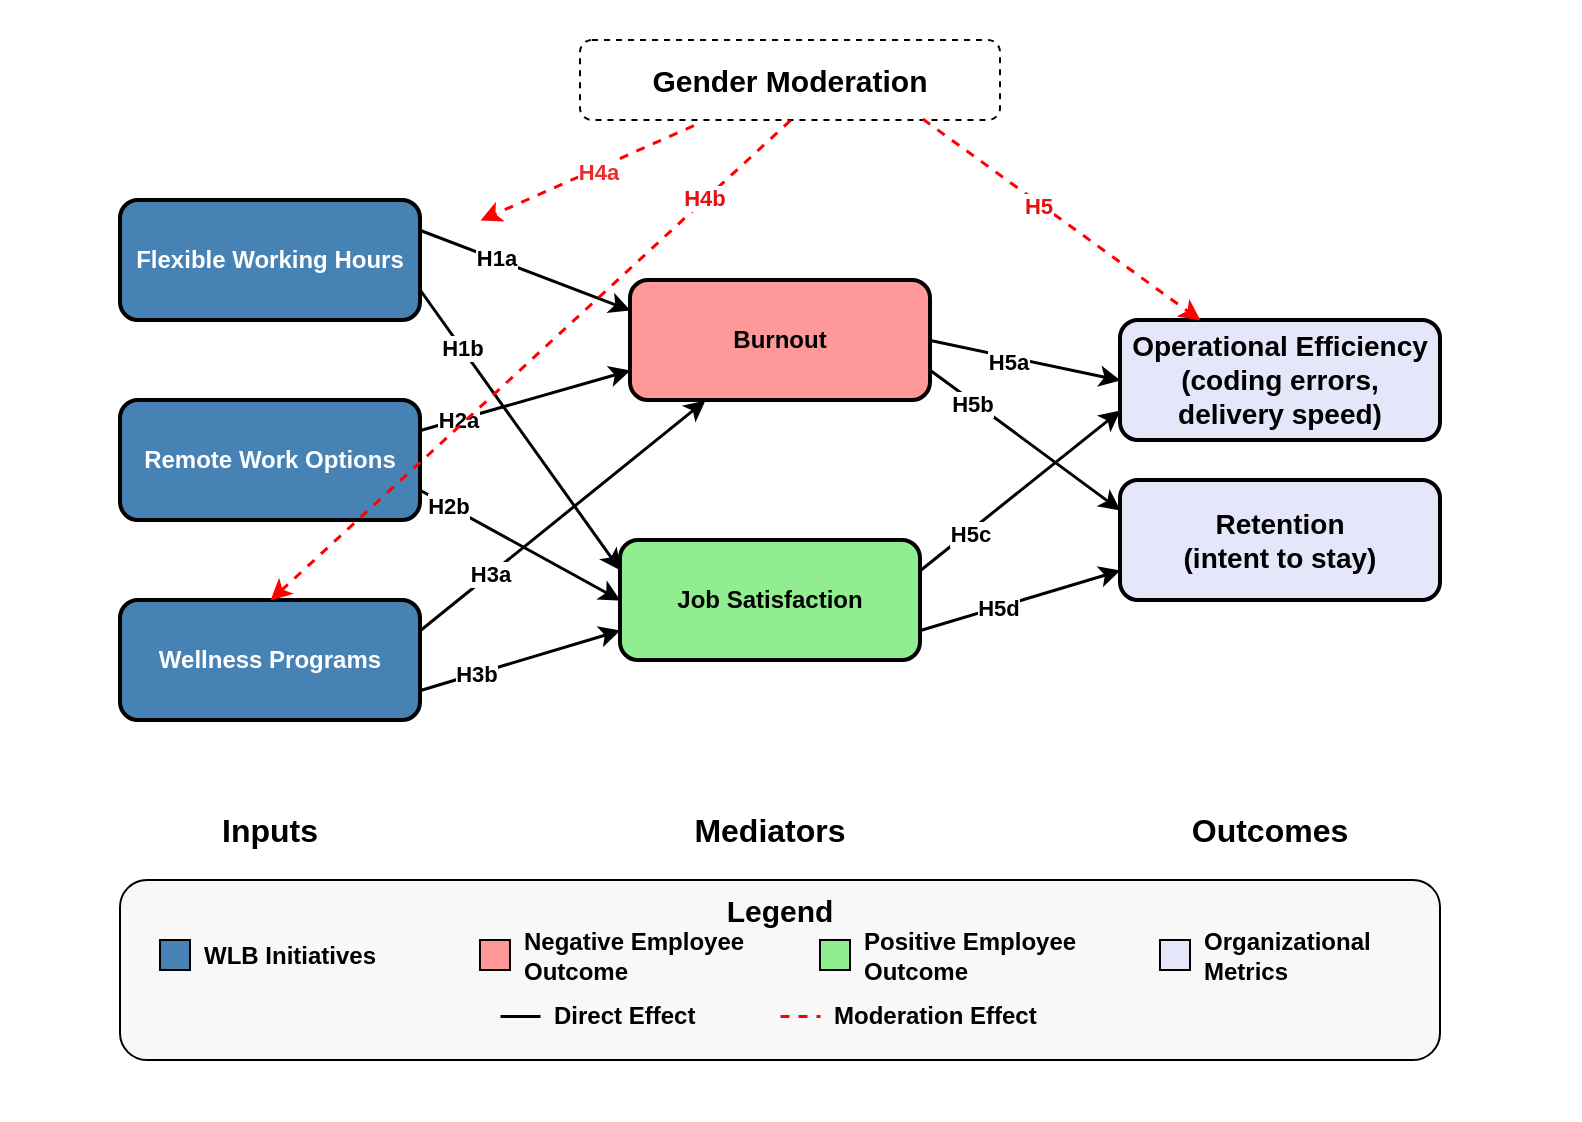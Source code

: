 <mxfile version="26.1.3">
  <diagram name="Work-Life Balance Initiatives Conceptual Model" id="J_pW7Pdx2sPQsrdDxJ0A">
    <mxGraphModel dx="1253" dy="664" grid="1" gridSize="10" guides="1" tooltips="1" connect="1" arrows="1" fold="1" page="1" pageScale="1" pageWidth="1169" pageHeight="827" math="0" shadow="0">
      <root>
        <mxCell id="0" />
        <mxCell id="1" parent="0" />
        <mxCell id="0uAmDwNBtl5gDcz5Dm2i-27" value="" style="rounded=0;whiteSpace=wrap;html=1;fillColor=default;strokeColor=none;" vertex="1" parent="1">
          <mxGeometry x="40" y="40" width="790" height="560" as="geometry" />
        </mxCell>
        <mxCell id="mKm7KI8KSEGcFYa6v3Hf-3" value="Flexible Working Hours" style="rounded=1;whiteSpace=wrap;html=1;fillColor=#4682B4;strokeColor=#000000;strokeWidth=2;fontColor=#FFFFFF;fontStyle=1" parent="1" vertex="1">
          <mxGeometry x="100" y="140" width="150" height="60" as="geometry" />
        </mxCell>
        <mxCell id="mKm7KI8KSEGcFYa6v3Hf-4" value="Remote Work Options" style="rounded=1;whiteSpace=wrap;html=1;fillColor=#4682B4;strokeColor=#000000;strokeWidth=2;fontColor=#FFFFFF;fontStyle=1" parent="1" vertex="1">
          <mxGeometry x="100" y="240" width="150" height="60" as="geometry" />
        </mxCell>
        <mxCell id="mKm7KI8KSEGcFYa6v3Hf-5" value="Wellness Programs" style="rounded=1;whiteSpace=wrap;html=1;fillColor=#4682B4;strokeColor=#000000;strokeWidth=2;fontColor=#FFFFFF;fontStyle=1" parent="1" vertex="1">
          <mxGeometry x="100" y="340" width="150" height="60" as="geometry" />
        </mxCell>
        <mxCell id="mKm7KI8KSEGcFYa6v3Hf-6" value="Burnout" style="rounded=1;whiteSpace=wrap;html=1;fillColor=#FF9999;strokeColor=#000000;strokeWidth=2;fontStyle=1" parent="1" vertex="1">
          <mxGeometry x="355" y="180" width="150" height="60" as="geometry" />
        </mxCell>
        <mxCell id="mKm7KI8KSEGcFYa6v3Hf-7" value="Job Satisfaction" style="rounded=1;whiteSpace=wrap;html=1;fillColor=#90EE90;strokeColor=#000000;strokeWidth=2;fontStyle=1" parent="1" vertex="1">
          <mxGeometry x="350" y="310" width="150" height="60" as="geometry" />
        </mxCell>
        <mxCell id="mKm7KI8KSEGcFYa6v3Hf-8" value="Operational Efficiency&#xa;(coding errors, delivery speed)" style="rounded=1;whiteSpace=wrap;html=1;fillColor=#E6E6FA;strokeColor=#000000;strokeWidth=2;fontSize=14;spacingTop=0;spacing=5;verticalAlign=middle;fontStyle=1" parent="1" vertex="1">
          <mxGeometry x="600" y="200" width="160" height="60" as="geometry" />
        </mxCell>
        <mxCell id="mKm7KI8KSEGcFYa6v3Hf-9" value="Retention&#xa;(intent to stay)" style="rounded=1;whiteSpace=wrap;html=1;fillColor=#E6E6FA;strokeColor=#000000;strokeWidth=2;fontSize=14;spacingTop=0;spacing=5;verticalAlign=middle;fontStyle=1" parent="1" vertex="1">
          <mxGeometry x="600" y="280" width="160" height="60" as="geometry" />
        </mxCell>
        <mxCell id="mKm7KI8KSEGcFYa6v3Hf-10" value="Gender Moderation" style="rounded=1;whiteSpace=wrap;html=1;fillColor=none;strokeColor=#000000;strokeWidth=1;dashed=1;fontStyle=1;fontSize=15;align=center;" parent="1" vertex="1">
          <mxGeometry x="330" y="60" width="210" height="40" as="geometry" />
        </mxCell>
        <mxCell id="mKm7KI8KSEGcFYa6v3Hf-11" value="Inputs" style="text;html=1;strokeColor=none;fillColor=none;align=center;verticalAlign=middle;whiteSpace=wrap;rounded=0;fontSize=16;fontStyle=1" parent="1" vertex="1">
          <mxGeometry x="125" y="440" width="100" height="30" as="geometry" />
        </mxCell>
        <mxCell id="mKm7KI8KSEGcFYa6v3Hf-12" value="Mediators" style="text;html=1;strokeColor=none;fillColor=none;align=center;verticalAlign=middle;whiteSpace=wrap;rounded=0;fontSize=16;fontStyle=1" parent="1" vertex="1">
          <mxGeometry x="375" y="440" width="100" height="30" as="geometry" />
        </mxCell>
        <mxCell id="mKm7KI8KSEGcFYa6v3Hf-13" value="Outcomes" style="text;html=1;strokeColor=none;fillColor=none;align=center;verticalAlign=middle;whiteSpace=wrap;rounded=0;fontSize=16;fontStyle=1" parent="1" vertex="1">
          <mxGeometry x="625" y="440" width="100" height="30" as="geometry" />
        </mxCell>
        <mxCell id="mKm7KI8KSEGcFYa6v3Hf-14" value="Legend" style="rounded=1;whiteSpace=wrap;html=1;fillColor=#F8F8F8;strokeColor=#000000;strokeWidth=1;fontStyle=1;verticalAlign=top;fontSize=15;" parent="1" vertex="1">
          <mxGeometry x="100" y="480" width="660" height="90" as="geometry" />
        </mxCell>
        <mxCell id="mKm7KI8KSEGcFYa6v3Hf-28" style="rounded=0;orthogonalLoop=1;jettySize=auto;html=1;exitX=1;exitY=0.25;exitDx=0;exitDy=0;entryX=0;entryY=0.25;entryDx=0;entryDy=0;strokeWidth=1.5;fontStyle=1" parent="1" source="mKm7KI8KSEGcFYa6v3Hf-3" target="mKm7KI8KSEGcFYa6v3Hf-6" edge="1">
          <mxGeometry relative="1" as="geometry" />
        </mxCell>
        <mxCell id="0uAmDwNBtl5gDcz5Dm2i-3" value="H1a" style="edgeLabel;html=1;align=center;verticalAlign=middle;resizable=0;points=[];fontStyle=1" vertex="1" connectable="0" parent="mKm7KI8KSEGcFYa6v3Hf-28">
          <mxGeometry x="-0.29" relative="1" as="geometry">
            <mxPoint as="offset" />
          </mxGeometry>
        </mxCell>
        <mxCell id="mKm7KI8KSEGcFYa6v3Hf-30" style="rounded=0;orthogonalLoop=1;jettySize=auto;html=1;exitX=1;exitY=0.75;exitDx=0;exitDy=0;entryX=0;entryY=0.25;entryDx=0;entryDy=0;strokeWidth=1.5;fontStyle=1" parent="1" source="mKm7KI8KSEGcFYa6v3Hf-3" target="mKm7KI8KSEGcFYa6v3Hf-7" edge="1">
          <mxGeometry relative="1" as="geometry" />
        </mxCell>
        <mxCell id="0uAmDwNBtl5gDcz5Dm2i-11" value="H1b" style="edgeLabel;html=1;align=center;verticalAlign=middle;resizable=0;points=[];fontStyle=1" vertex="1" connectable="0" parent="mKm7KI8KSEGcFYa6v3Hf-30">
          <mxGeometry x="-0.593" relative="1" as="geometry">
            <mxPoint as="offset" />
          </mxGeometry>
        </mxCell>
        <mxCell id="mKm7KI8KSEGcFYa6v3Hf-32" style="rounded=0;orthogonalLoop=1;jettySize=auto;html=1;exitX=1;exitY=0.25;exitDx=0;exitDy=0;entryX=0;entryY=0.75;entryDx=0;entryDy=0;strokeWidth=1.5;fontStyle=1" parent="1" source="mKm7KI8KSEGcFYa6v3Hf-4" target="mKm7KI8KSEGcFYa6v3Hf-6" edge="1">
          <mxGeometry relative="1" as="geometry" />
        </mxCell>
        <mxCell id="0uAmDwNBtl5gDcz5Dm2i-4" value="H2a" style="edgeLabel;html=1;align=center;verticalAlign=middle;resizable=0;points=[];fontStyle=1" vertex="1" connectable="0" parent="mKm7KI8KSEGcFYa6v3Hf-32">
          <mxGeometry x="-0.635" relative="1" as="geometry">
            <mxPoint as="offset" />
          </mxGeometry>
        </mxCell>
        <mxCell id="mKm7KI8KSEGcFYa6v3Hf-34" style="rounded=0;orthogonalLoop=1;jettySize=auto;html=1;exitX=1;exitY=0.75;exitDx=0;exitDy=0;entryX=0;entryY=0.5;entryDx=0;entryDy=0;strokeWidth=1.5;fontStyle=1" parent="1" source="mKm7KI8KSEGcFYa6v3Hf-4" target="mKm7KI8KSEGcFYa6v3Hf-7" edge="1">
          <mxGeometry relative="1" as="geometry" />
        </mxCell>
        <mxCell id="0uAmDwNBtl5gDcz5Dm2i-10" value="H2b" style="edgeLabel;html=1;align=center;verticalAlign=middle;resizable=0;points=[];fontStyle=1" vertex="1" connectable="0" parent="mKm7KI8KSEGcFYa6v3Hf-34">
          <mxGeometry x="-0.721" relative="1" as="geometry">
            <mxPoint as="offset" />
          </mxGeometry>
        </mxCell>
        <mxCell id="mKm7KI8KSEGcFYa6v3Hf-36" style="rounded=0;orthogonalLoop=1;jettySize=auto;html=1;exitX=1;exitY=0.25;exitDx=0;exitDy=0;entryX=0.25;entryY=1;entryDx=0;entryDy=0;strokeWidth=1.5;fontStyle=1" parent="1" source="mKm7KI8KSEGcFYa6v3Hf-5" target="mKm7KI8KSEGcFYa6v3Hf-6" edge="1">
          <mxGeometry relative="1" as="geometry" />
        </mxCell>
        <mxCell id="0uAmDwNBtl5gDcz5Dm2i-7" value="H3a" style="edgeLabel;html=1;align=center;verticalAlign=middle;resizable=0;points=[];fontStyle=1" vertex="1" connectable="0" parent="mKm7KI8KSEGcFYa6v3Hf-36">
          <mxGeometry x="-0.507" relative="1" as="geometry">
            <mxPoint as="offset" />
          </mxGeometry>
        </mxCell>
        <mxCell id="mKm7KI8KSEGcFYa6v3Hf-38" style="rounded=0;orthogonalLoop=1;jettySize=auto;html=1;exitX=1;exitY=0.75;exitDx=0;exitDy=0;entryX=0;entryY=0.75;entryDx=0;entryDy=0;strokeWidth=1.5;fontStyle=1" parent="1" source="mKm7KI8KSEGcFYa6v3Hf-5" target="mKm7KI8KSEGcFYa6v3Hf-7" edge="1">
          <mxGeometry relative="1" as="geometry" />
        </mxCell>
        <mxCell id="0uAmDwNBtl5gDcz5Dm2i-6" value="H3b" style="edgeLabel;html=1;align=center;verticalAlign=middle;resizable=0;points=[];fontStyle=1" vertex="1" connectable="0" parent="mKm7KI8KSEGcFYa6v3Hf-38">
          <mxGeometry x="-0.45" relative="1" as="geometry">
            <mxPoint as="offset" />
          </mxGeometry>
        </mxCell>
        <mxCell id="mKm7KI8KSEGcFYa6v3Hf-40" style="rounded=0;orthogonalLoop=1;jettySize=auto;html=1;exitX=1;exitY=0.5;exitDx=0;exitDy=0;entryX=0;entryY=0.5;entryDx=0;entryDy=0;strokeWidth=1.5;fontStyle=1" parent="1" source="mKm7KI8KSEGcFYa6v3Hf-6" target="mKm7KI8KSEGcFYa6v3Hf-8" edge="1">
          <mxGeometry relative="1" as="geometry" />
        </mxCell>
        <mxCell id="0uAmDwNBtl5gDcz5Dm2i-15" value="H5a" style="edgeLabel;html=1;align=center;verticalAlign=middle;resizable=0;points=[];fontStyle=1" vertex="1" connectable="0" parent="mKm7KI8KSEGcFYa6v3Hf-40">
          <mxGeometry x="-0.167" y="-2" relative="1" as="geometry">
            <mxPoint as="offset" />
          </mxGeometry>
        </mxCell>
        <mxCell id="mKm7KI8KSEGcFYa6v3Hf-42" style="rounded=0;orthogonalLoop=1;jettySize=auto;html=1;exitX=1;exitY=0.75;exitDx=0;exitDy=0;entryX=0;entryY=0.25;entryDx=0;entryDy=0;strokeWidth=1.5;fontStyle=1" parent="1" source="mKm7KI8KSEGcFYa6v3Hf-6" target="mKm7KI8KSEGcFYa6v3Hf-9" edge="1">
          <mxGeometry relative="1" as="geometry" />
        </mxCell>
        <mxCell id="0uAmDwNBtl5gDcz5Dm2i-16" value="H5b" style="edgeLabel;html=1;align=center;verticalAlign=middle;resizable=0;points=[];fontStyle=1" vertex="1" connectable="0" parent="mKm7KI8KSEGcFYa6v3Hf-42">
          <mxGeometry x="-0.541" y="-1" relative="1" as="geometry">
            <mxPoint as="offset" />
          </mxGeometry>
        </mxCell>
        <mxCell id="mKm7KI8KSEGcFYa6v3Hf-44" style="rounded=0;orthogonalLoop=1;jettySize=auto;html=1;exitX=1;exitY=0.25;exitDx=0;exitDy=0;entryX=0;entryY=0.75;entryDx=0;entryDy=0;strokeWidth=1.5;fontStyle=1" parent="1" source="mKm7KI8KSEGcFYa6v3Hf-7" target="mKm7KI8KSEGcFYa6v3Hf-8" edge="1">
          <mxGeometry relative="1" as="geometry" />
        </mxCell>
        <mxCell id="0uAmDwNBtl5gDcz5Dm2i-17" value="H5c" style="edgeLabel;html=1;align=center;verticalAlign=middle;resizable=0;points=[];fontStyle=1" vertex="1" connectable="0" parent="mKm7KI8KSEGcFYa6v3Hf-44">
          <mxGeometry x="-0.527" y="-1" relative="1" as="geometry">
            <mxPoint as="offset" />
          </mxGeometry>
        </mxCell>
        <mxCell id="mKm7KI8KSEGcFYa6v3Hf-46" style="rounded=0;orthogonalLoop=1;jettySize=auto;html=1;exitX=1;exitY=0.75;exitDx=0;exitDy=0;entryX=0;entryY=0.75;entryDx=0;entryDy=0;strokeWidth=1.5;fontStyle=1" parent="1" source="mKm7KI8KSEGcFYa6v3Hf-7" target="mKm7KI8KSEGcFYa6v3Hf-9" edge="1">
          <mxGeometry relative="1" as="geometry" />
        </mxCell>
        <mxCell id="0uAmDwNBtl5gDcz5Dm2i-18" value="H5d" style="edgeLabel;html=1;align=center;verticalAlign=middle;resizable=0;points=[];fontStyle=1" vertex="1" connectable="0" parent="mKm7KI8KSEGcFYa6v3Hf-46">
          <mxGeometry x="-0.236" relative="1" as="geometry">
            <mxPoint as="offset" />
          </mxGeometry>
        </mxCell>
        <mxCell id="mKm7KI8KSEGcFYa6v3Hf-48" style="rounded=0;orthogonalLoop=1;jettySize=auto;html=1;exitX=0.27;exitY=1.064;exitDx=0;exitDy=0;strokeWidth=1.5;strokeColor=#FF0000;dashed=1;exitPerimeter=0;fontColor=light-dark(#ee2b2b, #ededed);fontStyle=1" parent="1" source="mKm7KI8KSEGcFYa6v3Hf-10" edge="1">
          <mxGeometry relative="1" as="geometry">
            <mxPoint x="280" y="150" as="targetPoint" />
          </mxGeometry>
        </mxCell>
        <mxCell id="0uAmDwNBtl5gDcz5Dm2i-12" value="H4a" style="edgeLabel;html=1;align=center;verticalAlign=middle;resizable=0;points=[];fontColor=light-dark(#ee2b2b, #ededed);fontStyle=1" vertex="1" connectable="0" parent="mKm7KI8KSEGcFYa6v3Hf-48">
          <mxGeometry x="-0.087" y="2" relative="1" as="geometry">
            <mxPoint as="offset" />
          </mxGeometry>
        </mxCell>
        <mxCell id="mKm7KI8KSEGcFYa6v3Hf-50" style="rounded=0;orthogonalLoop=1;jettySize=auto;html=1;exitX=0.5;exitY=1;exitDx=0;exitDy=0;entryX=0.5;entryY=0;entryDx=0;entryDy=0;strokeWidth=1.5;strokeColor=#FF0000;dashed=1;fontStyle=1" parent="1" source="mKm7KI8KSEGcFYa6v3Hf-10" target="mKm7KI8KSEGcFYa6v3Hf-5" edge="1">
          <mxGeometry relative="1" as="geometry" />
        </mxCell>
        <mxCell id="0uAmDwNBtl5gDcz5Dm2i-26" value="H4b" style="edgeLabel;html=1;align=center;verticalAlign=middle;resizable=0;points=[];fontColor=#E21212;fontStyle=1" vertex="1" connectable="0" parent="mKm7KI8KSEGcFYa6v3Hf-50">
          <mxGeometry x="-0.671" y="-1" relative="1" as="geometry">
            <mxPoint as="offset" />
          </mxGeometry>
        </mxCell>
        <mxCell id="mKm7KI8KSEGcFYa6v3Hf-52" style="rounded=0;orthogonalLoop=1;jettySize=auto;html=1;exitX=0.815;exitY=0.982;exitDx=0;exitDy=0;strokeWidth=1.5;strokeColor=#FF0000;dashed=1;entryX=0.25;entryY=0;entryDx=0;entryDy=0;exitPerimeter=0;fontStyle=1" parent="1" source="mKm7KI8KSEGcFYa6v3Hf-10" edge="1" target="mKm7KI8KSEGcFYa6v3Hf-8">
          <mxGeometry relative="1" as="geometry">
            <mxPoint x="580" y="150" as="targetPoint" />
          </mxGeometry>
        </mxCell>
        <mxCell id="0uAmDwNBtl5gDcz5Dm2i-13" value="&lt;font style=&quot;color: rgb(226, 18, 18);&quot;&gt;H5&lt;/font&gt;" style="edgeLabel;html=1;align=center;verticalAlign=middle;resizable=0;points=[];fontStyle=1" vertex="1" connectable="0" parent="mKm7KI8KSEGcFYa6v3Hf-52">
          <mxGeometry x="-0.163" y="-1" relative="1" as="geometry">
            <mxPoint as="offset" />
          </mxGeometry>
        </mxCell>
        <mxCell id="0uAmDwNBtl5gDcz5Dm2i-20" value="" style="group" vertex="1" connectable="0" parent="1">
          <mxGeometry x="120" y="510" width="120" height="15" as="geometry" />
        </mxCell>
        <mxCell id="mKm7KI8KSEGcFYa6v3Hf-16" value="" style="whiteSpace=wrap;html=1;aspect=fixed;fillColor=#4682B4;fontStyle=1" parent="0uAmDwNBtl5gDcz5Dm2i-20" vertex="1">
          <mxGeometry width="15" height="15" as="geometry" />
        </mxCell>
        <mxCell id="mKm7KI8KSEGcFYa6v3Hf-17" value="WLB Initiatives" style="text;html=1;strokeColor=none;fillColor=none;align=left;verticalAlign=middle;whiteSpace=wrap;rounded=0;fontSize=12;fontStyle=1" parent="0uAmDwNBtl5gDcz5Dm2i-20" vertex="1">
          <mxGeometry x="20" width="100" height="15" as="geometry" />
        </mxCell>
        <mxCell id="0uAmDwNBtl5gDcz5Dm2i-21" value="" style="group" vertex="1" connectable="0" parent="1">
          <mxGeometry x="280" y="510" width="180" height="15" as="geometry" />
        </mxCell>
        <mxCell id="mKm7KI8KSEGcFYa6v3Hf-18" value="" style="whiteSpace=wrap;html=1;aspect=fixed;fillColor=#FF9999;fontStyle=1" parent="0uAmDwNBtl5gDcz5Dm2i-21" vertex="1">
          <mxGeometry width="15" height="15" as="geometry" />
        </mxCell>
        <mxCell id="mKm7KI8KSEGcFYa6v3Hf-19" value="Negative Employee Outcome" style="text;html=1;strokeColor=none;fillColor=none;align=left;verticalAlign=middle;whiteSpace=wrap;rounded=0;fontSize=12;fontStyle=1" parent="0uAmDwNBtl5gDcz5Dm2i-21" vertex="1">
          <mxGeometry x="20" width="160" height="15" as="geometry" />
        </mxCell>
        <mxCell id="0uAmDwNBtl5gDcz5Dm2i-22" value="" style="group" vertex="1" connectable="0" parent="1">
          <mxGeometry x="450" y="510" width="170" height="15" as="geometry" />
        </mxCell>
        <mxCell id="mKm7KI8KSEGcFYa6v3Hf-20" value="" style="whiteSpace=wrap;html=1;aspect=fixed;fillColor=#90EE90;fontStyle=1" parent="0uAmDwNBtl5gDcz5Dm2i-22" vertex="1">
          <mxGeometry width="15" height="15" as="geometry" />
        </mxCell>
        <mxCell id="mKm7KI8KSEGcFYa6v3Hf-21" value="Positive Employee Outcome" style="text;html=1;strokeColor=none;fillColor=none;align=left;verticalAlign=middle;whiteSpace=wrap;rounded=0;fontSize=12;fontStyle=1" parent="0uAmDwNBtl5gDcz5Dm2i-22" vertex="1">
          <mxGeometry x="20" width="150" height="15" as="geometry" />
        </mxCell>
        <mxCell id="0uAmDwNBtl5gDcz5Dm2i-23" value="" style="group" vertex="1" connectable="0" parent="1">
          <mxGeometry x="620" y="510" width="150" height="15" as="geometry" />
        </mxCell>
        <mxCell id="mKm7KI8KSEGcFYa6v3Hf-22" value="" style="whiteSpace=wrap;html=1;aspect=fixed;fillColor=#E6E6FA;fontStyle=1" parent="0uAmDwNBtl5gDcz5Dm2i-23" vertex="1">
          <mxGeometry width="15" height="15" as="geometry" />
        </mxCell>
        <mxCell id="mKm7KI8KSEGcFYa6v3Hf-23" value="Organizational Metrics" style="text;html=1;strokeColor=none;fillColor=none;align=left;verticalAlign=middle;whiteSpace=wrap;rounded=0;fontSize=12;fontStyle=1" parent="0uAmDwNBtl5gDcz5Dm2i-23" vertex="1">
          <mxGeometry x="20" width="130" height="15" as="geometry" />
        </mxCell>
        <mxCell id="0uAmDwNBtl5gDcz5Dm2i-24" value="" style="group" vertex="1" connectable="0" parent="1">
          <mxGeometry x="430" y="540" width="135" height="15" as="geometry" />
        </mxCell>
        <mxCell id="mKm7KI8KSEGcFYa6v3Hf-26" value="" style="endArrow=none;html=1;rounded=0;strokeWidth=1.5;strokeColor=#FF0000;dashed=1;fontStyle=1" parent="0uAmDwNBtl5gDcz5Dm2i-24" edge="1">
          <mxGeometry width="50" height="50" relative="1" as="geometry">
            <mxPoint y="8" as="sourcePoint" />
            <mxPoint x="20" y="8" as="targetPoint" />
          </mxGeometry>
        </mxCell>
        <mxCell id="mKm7KI8KSEGcFYa6v3Hf-27" value="Moderation Effect" style="text;html=1;strokeColor=none;fillColor=none;align=left;verticalAlign=middle;whiteSpace=wrap;rounded=0;fontSize=12;fontStyle=1" parent="0uAmDwNBtl5gDcz5Dm2i-24" vertex="1">
          <mxGeometry x="25" width="110" height="15" as="geometry" />
        </mxCell>
        <mxCell id="0uAmDwNBtl5gDcz5Dm2i-25" value="" style="group" vertex="1" connectable="0" parent="1">
          <mxGeometry x="290" y="540" width="115" height="15" as="geometry" />
        </mxCell>
        <mxCell id="mKm7KI8KSEGcFYa6v3Hf-24" value="" style="endArrow=none;html=1;rounded=0;strokeWidth=1.5;strokeColor=#000000;fontStyle=1" parent="0uAmDwNBtl5gDcz5Dm2i-25" edge="1">
          <mxGeometry width="50" height="50" relative="1" as="geometry">
            <mxPoint y="8" as="sourcePoint" />
            <mxPoint x="20" y="8" as="targetPoint" />
          </mxGeometry>
        </mxCell>
        <mxCell id="mKm7KI8KSEGcFYa6v3Hf-25" value="Direct Effect" style="text;html=1;strokeColor=none;fillColor=none;align=left;verticalAlign=middle;whiteSpace=wrap;rounded=0;fontSize=12;fontStyle=1" parent="0uAmDwNBtl5gDcz5Dm2i-25" vertex="1">
          <mxGeometry x="25" width="90" height="15" as="geometry" />
        </mxCell>
      </root>
    </mxGraphModel>
  </diagram>
</mxfile>
